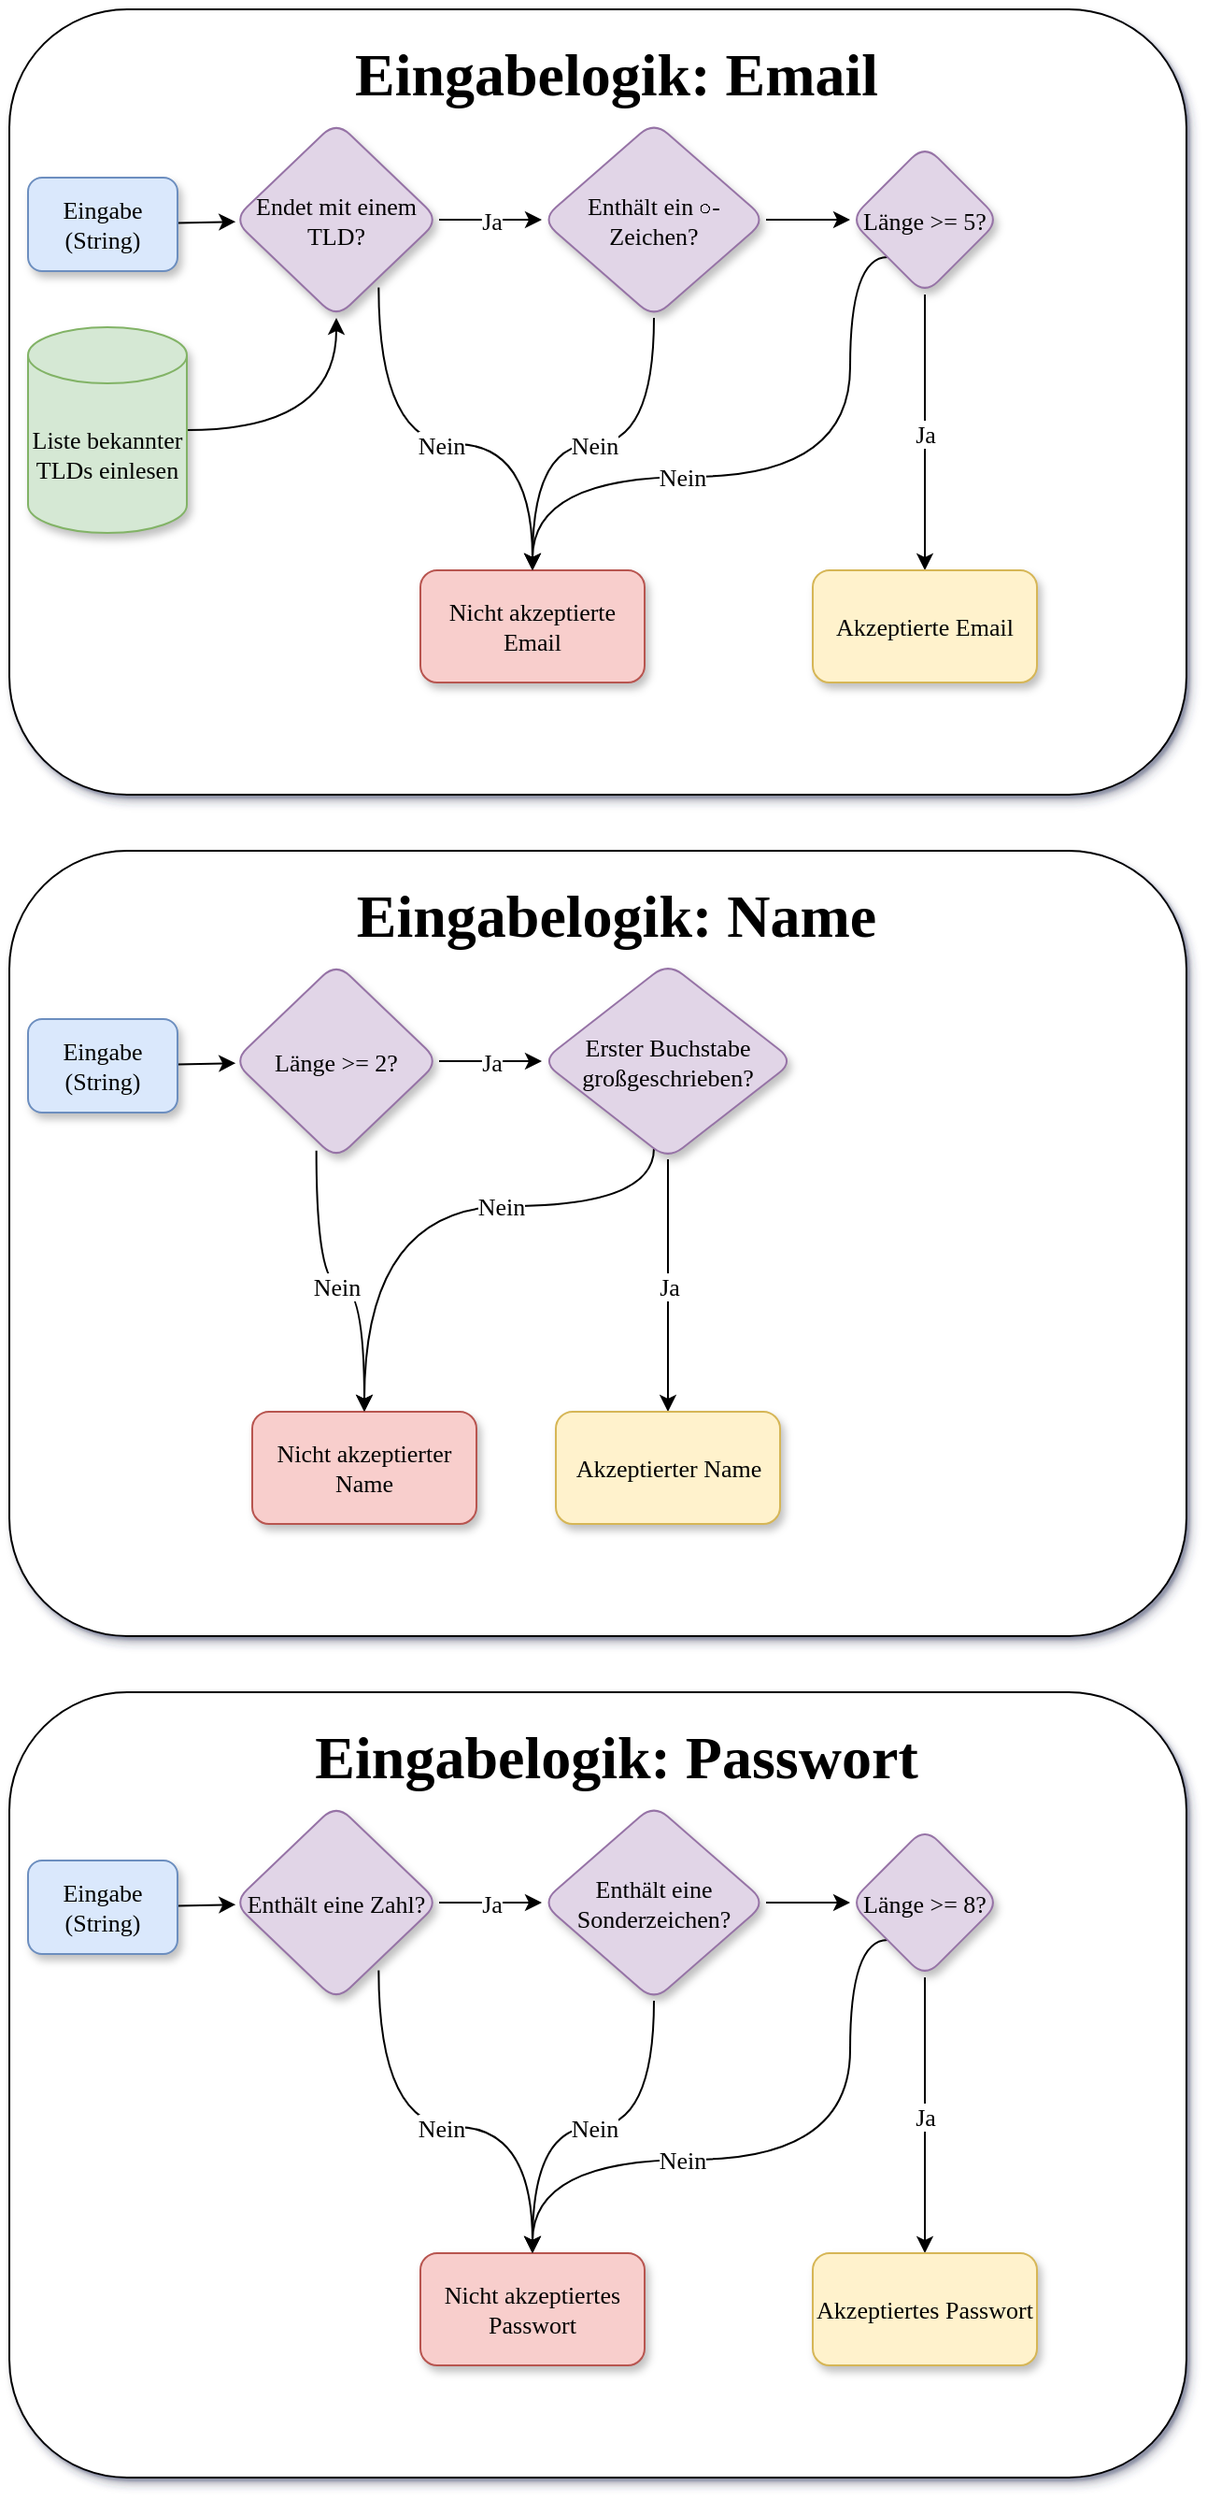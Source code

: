 <mxfile>
    <diagram id="lfLb2WwZ2UiKF7EQ_sHb" name="Page-1">
        <mxGraphModel dx="1222" dy="917" grid="0" gridSize="10" guides="1" tooltips="1" connect="1" arrows="1" fold="1" page="1" pageScale="1" pageWidth="850" pageHeight="1100" math="0" shadow="1">
            <root>
                <mxCell id="0"/>
                <mxCell id="1" parent="0"/>
                <mxCell id="2" value="" style="rounded=1;whiteSpace=wrap;html=1;labelBorderColor=none;gradientColor=none;shadow=1;sketch=0;fontFamily=Source Sans Pro;fontSource=https%3A%2F%2Ffonts.googleapis.com%2Fcss%3Ffamily%3DSource%2BSans%2BPro;" vertex="1" parent="1">
                    <mxGeometry x="20" y="40" width="630" height="420" as="geometry"/>
                </mxCell>
                <mxCell id="3" value="Eingabelogik: Email" style="text;html=1;strokeColor=none;fillColor=none;align=center;verticalAlign=middle;whiteSpace=wrap;rounded=0;fontStyle=1;fontSize=32;fontFamily=Source Sans Pro;sketch=0;fontSource=https%3A%2F%2Ffonts.googleapis.com%2Fcss%3Ffamily%3DSource%2BSans%2BPro;" vertex="1" parent="1">
                    <mxGeometry x="140" y="60" width="410" height="30" as="geometry"/>
                </mxCell>
                <mxCell id="9" value="" style="edgeStyle=none;html=1;fontFamily=Source Sans Pro;fontSize=17;sketch=0;fontSource=https%3A%2F%2Ffonts.googleapis.com%2Fcss%3Ffamily%3DSource%2BSans%2BPro;" edge="1" parent="1" source="4" target="8">
                    <mxGeometry relative="1" as="geometry"/>
                </mxCell>
                <mxCell id="4" value="&lt;font style=&quot;font-size: 13px;&quot;&gt;Eingabe (String)&lt;/font&gt;" style="rounded=1;whiteSpace=wrap;html=1;shadow=1;labelBorderColor=none;sketch=0;fontFamily=Source Sans Pro;fontSize=13;fontSource=https%3A%2F%2Ffonts.googleapis.com%2Fcss%3Ffamily%3DSource%2BSans%2BPro;fillColor=#dae8fc;strokeColor=#6c8ebf;" vertex="1" parent="1">
                    <mxGeometry x="30" y="130" width="80" height="50" as="geometry"/>
                </mxCell>
                <mxCell id="11" style="edgeStyle=orthogonalEdgeStyle;curved=1;html=1;fontFamily=Source Sans Pro;fontSize=13;sketch=0;fontSource=https%3A%2F%2Ffonts.googleapis.com%2Fcss%3Ffamily%3DSource%2BSans%2BPro;entryX=0.5;entryY=1;entryDx=0;entryDy=0;" edge="1" parent="1" source="5" target="8">
                    <mxGeometry relative="1" as="geometry">
                        <mxPoint x="205" y="190" as="targetPoint"/>
                    </mxGeometry>
                </mxCell>
                <mxCell id="5" value="Liste bekannter TLDs einlesen" style="shape=cylinder3;whiteSpace=wrap;html=1;boundedLbl=1;backgroundOutline=1;size=15;shadow=1;labelBorderColor=none;sketch=0;fontFamily=Source Sans Pro;fontSize=13;fontSource=https%3A%2F%2Ffonts.googleapis.com%2Fcss%3Ffamily%3DSource%2BSans%2BPro;fillColor=#d5e8d4;strokeColor=#82b366;" vertex="1" parent="1">
                    <mxGeometry x="30" y="210" width="85" height="110" as="geometry"/>
                </mxCell>
                <mxCell id="16" value="Nein" style="edgeStyle=orthogonalEdgeStyle;curved=1;sketch=0;html=1;fontFamily=Source Sans Pro;fontSize=13;exitX=0.706;exitY=0.845;exitDx=0;exitDy=0;exitPerimeter=0;fontSource=https%3A%2F%2Ffonts.googleapis.com%2Fcss%3Ffamily%3DSource%2BSans%2BPro;" edge="1" parent="1" source="8" target="12">
                    <mxGeometry relative="1" as="geometry"/>
                </mxCell>
                <mxCell id="19" value="Ja" style="edgeStyle=orthogonalEdgeStyle;curved=1;sketch=0;html=1;entryX=0;entryY=0.5;entryDx=0;entryDy=0;fontFamily=Source Sans Pro;fontSource=https%3A%2F%2Ffonts.googleapis.com%2Fcss%3Ffamily%3DSource%2BSans%2BPro;fontSize=13;" edge="1" parent="1" source="8" target="17">
                    <mxGeometry relative="1" as="geometry"/>
                </mxCell>
                <mxCell id="8" value="&lt;font style=&quot;font-size: 13px;&quot;&gt;Endet mit einem TLD?&lt;/font&gt;" style="rhombus;whiteSpace=wrap;html=1;fontSize=13;fontFamily=Source Sans Pro;rounded=1;shadow=1;labelBorderColor=none;sketch=0;fontSource=https%3A%2F%2Ffonts.googleapis.com%2Fcss%3Ffamily%3DSource%2BSans%2BPro;fillColor=#e1d5e7;strokeColor=#9673a6;" vertex="1" parent="1">
                    <mxGeometry x="140" y="100" width="110" height="105" as="geometry"/>
                </mxCell>
                <mxCell id="12" value="Nicht akzeptierte Email" style="rounded=1;whiteSpace=wrap;html=1;shadow=1;labelBorderColor=none;sketch=0;fontFamily=Source Sans Pro;fontSize=13;fillColor=#f8cecc;strokeColor=#b85450;fontSource=https%3A%2F%2Ffonts.googleapis.com%2Fcss%3Ffamily%3DSource%2BSans%2BPro;" vertex="1" parent="1">
                    <mxGeometry x="240" y="340" width="120" height="60" as="geometry"/>
                </mxCell>
                <mxCell id="20" value="Nein" style="edgeStyle=orthogonalEdgeStyle;curved=1;sketch=0;html=1;fontFamily=Source Sans Pro;fontSource=https%3A%2F%2Ffonts.googleapis.com%2Fcss%3Ffamily%3DSource%2BSans%2BPro;fontSize=13;" edge="1" parent="1" source="17" target="12">
                    <mxGeometry relative="1" as="geometry"/>
                </mxCell>
                <mxCell id="22" value="" style="edgeStyle=orthogonalEdgeStyle;curved=1;sketch=0;html=1;fontFamily=Source Sans Pro;fontSource=https%3A%2F%2Ffonts.googleapis.com%2Fcss%3Ffamily%3DSource%2BSans%2BPro;fontSize=13;" edge="1" parent="1" source="17" target="21">
                    <mxGeometry relative="1" as="geometry"/>
                </mxCell>
                <mxCell id="17" value="Enthält ein `@`-Zeichen?" style="rhombus;whiteSpace=wrap;html=1;fontSize=13;fontFamily=Source Sans Pro;rounded=1;shadow=1;labelBorderColor=none;sketch=0;fontSource=https%3A%2F%2Ffonts.googleapis.com%2Fcss%3Ffamily%3DSource%2BSans%2BPro;fillColor=#e1d5e7;strokeColor=#9673a6;" vertex="1" parent="1">
                    <mxGeometry x="305" y="100" width="120" height="105" as="geometry"/>
                </mxCell>
                <mxCell id="23" value="Nein" style="edgeStyle=orthogonalEdgeStyle;curved=1;sketch=0;html=1;fontFamily=Source Sans Pro;fontSource=https%3A%2F%2Ffonts.googleapis.com%2Fcss%3Ffamily%3DSource%2BSans%2BPro;fontSize=13;exitX=0;exitY=1;exitDx=0;exitDy=0;" edge="1" parent="1" source="21" target="12">
                    <mxGeometry x="0.273" relative="1" as="geometry">
                        <Array as="points">
                            <mxPoint x="470" y="173"/>
                            <mxPoint x="470" y="290"/>
                            <mxPoint x="300" y="290"/>
                        </Array>
                        <mxPoint as="offset"/>
                    </mxGeometry>
                </mxCell>
                <mxCell id="26" value="Ja" style="edgeStyle=orthogonalEdgeStyle;curved=1;sketch=0;html=1;fontFamily=Source Sans Pro;fontSource=https%3A%2F%2Ffonts.googleapis.com%2Fcss%3Ffamily%3DSource%2BSans%2BPro;fontSize=13;" edge="1" parent="1" source="21" target="24">
                    <mxGeometry relative="1" as="geometry"/>
                </mxCell>
                <mxCell id="21" value="Länge &amp;gt;= 5?" style="rhombus;whiteSpace=wrap;html=1;fontSize=13;fontFamily=Source Sans Pro;rounded=1;shadow=1;labelBorderColor=none;sketch=0;fontSource=https%3A%2F%2Ffonts.googleapis.com%2Fcss%3Ffamily%3DSource%2BSans%2BPro;fillColor=#e1d5e7;strokeColor=#9673a6;" vertex="1" parent="1">
                    <mxGeometry x="470" y="112.5" width="80" height="80" as="geometry"/>
                </mxCell>
                <mxCell id="24" value="Akzeptierte Email" style="rounded=1;whiteSpace=wrap;html=1;shadow=1;labelBorderColor=none;sketch=0;fontFamily=Source Sans Pro;fontSize=13;fillColor=#fff2cc;strokeColor=#d6b656;fontSource=https%3A%2F%2Ffonts.googleapis.com%2Fcss%3Ffamily%3DSource%2BSans%2BPro;" vertex="1" parent="1">
                    <mxGeometry x="450" y="340" width="120" height="60" as="geometry"/>
                </mxCell>
                <mxCell id="27" value="" style="rounded=1;whiteSpace=wrap;html=1;labelBorderColor=none;gradientColor=none;shadow=1;sketch=0;fontFamily=Source Sans Pro;fontSource=https%3A%2F%2Ffonts.googleapis.com%2Fcss%3Ffamily%3DSource%2BSans%2BPro;" vertex="1" parent="1">
                    <mxGeometry x="20" y="490" width="630" height="420" as="geometry"/>
                </mxCell>
                <mxCell id="28" value="Eingabelogik: Name" style="text;html=1;strokeColor=none;fillColor=none;align=center;verticalAlign=middle;whiteSpace=wrap;rounded=0;fontStyle=1;fontSize=32;fontFamily=Source Sans Pro;sketch=0;fontSource=https%3A%2F%2Ffonts.googleapis.com%2Fcss%3Ffamily%3DSource%2BSans%2BPro;" vertex="1" parent="1">
                    <mxGeometry x="140" y="510" width="410" height="30" as="geometry"/>
                </mxCell>
                <mxCell id="29" value="" style="edgeStyle=none;html=1;fontFamily=Source Sans Pro;fontSize=17;sketch=0;fontSource=https%3A%2F%2Ffonts.googleapis.com%2Fcss%3Ffamily%3DSource%2BSans%2BPro;" edge="1" parent="1" source="30" target="35">
                    <mxGeometry relative="1" as="geometry"/>
                </mxCell>
                <mxCell id="30" value="&lt;font style=&quot;font-size: 13px;&quot;&gt;Eingabe (String)&lt;/font&gt;" style="rounded=1;whiteSpace=wrap;html=1;shadow=1;labelBorderColor=none;sketch=0;fontFamily=Source Sans Pro;fontSize=13;fontSource=https%3A%2F%2Ffonts.googleapis.com%2Fcss%3Ffamily%3DSource%2BSans%2BPro;fillColor=#dae8fc;strokeColor=#6c8ebf;" vertex="1" parent="1">
                    <mxGeometry x="30" y="580" width="80" height="50" as="geometry"/>
                </mxCell>
                <mxCell id="33" value="Nein" style="edgeStyle=orthogonalEdgeStyle;curved=1;sketch=0;html=1;fontFamily=Source Sans Pro;fontSize=13;exitX=0.403;exitY=0.956;exitDx=0;exitDy=0;exitPerimeter=0;fontSource=https%3A%2F%2Ffonts.googleapis.com%2Fcss%3Ffamily%3DSource%2BSans%2BPro;" edge="1" parent="1" source="35" target="36">
                    <mxGeometry relative="1" as="geometry"/>
                </mxCell>
                <mxCell id="34" value="Ja" style="edgeStyle=orthogonalEdgeStyle;curved=1;sketch=0;html=1;entryX=0;entryY=0.5;entryDx=0;entryDy=0;fontFamily=Source Sans Pro;fontSource=https%3A%2F%2Ffonts.googleapis.com%2Fcss%3Ffamily%3DSource%2BSans%2BPro;fontSize=13;" edge="1" parent="1" source="35" target="39">
                    <mxGeometry relative="1" as="geometry"/>
                </mxCell>
                <mxCell id="35" value="Länge &amp;gt;= 2?" style="rhombus;whiteSpace=wrap;html=1;fontSize=13;fontFamily=Source Sans Pro;rounded=1;shadow=1;labelBorderColor=none;sketch=0;fontSource=https%3A%2F%2Ffonts.googleapis.com%2Fcss%3Ffamily%3DSource%2BSans%2BPro;fillColor=#e1d5e7;strokeColor=#9673a6;" vertex="1" parent="1">
                    <mxGeometry x="140" y="550" width="110" height="105" as="geometry"/>
                </mxCell>
                <mxCell id="36" value="Nicht akzeptierter Name" style="rounded=1;whiteSpace=wrap;html=1;shadow=1;labelBorderColor=none;sketch=0;fontFamily=Source Sans Pro;fontSize=13;fillColor=#f8cecc;strokeColor=#b85450;fontSource=https%3A%2F%2Ffonts.googleapis.com%2Fcss%3Ffamily%3DSource%2BSans%2BPro;" vertex="1" parent="1">
                    <mxGeometry x="150" y="790" width="120" height="60" as="geometry"/>
                </mxCell>
                <mxCell id="37" value="Nein" style="edgeStyle=orthogonalEdgeStyle;curved=1;sketch=0;html=1;fontFamily=Source Sans Pro;fontSource=https%3A%2F%2Ffonts.googleapis.com%2Fcss%3Ffamily%3DSource%2BSans%2BPro;fontSize=13;" edge="1" parent="1" source="39" target="36">
                    <mxGeometry x="-0.241" relative="1" as="geometry">
                        <Array as="points">
                            <mxPoint x="365" y="680"/>
                            <mxPoint x="210" y="680"/>
                        </Array>
                        <mxPoint as="offset"/>
                    </mxGeometry>
                </mxCell>
                <mxCell id="44" value="Ja" style="edgeStyle=orthogonalEdgeStyle;curved=1;sketch=0;html=1;entryX=0.5;entryY=0;entryDx=0;entryDy=0;fontFamily=Source Sans Pro;fontSource=https%3A%2F%2Ffonts.googleapis.com%2Fcss%3Ffamily%3DSource%2BSans%2BPro;fontSize=13;" edge="1" parent="1" source="39" target="43">
                    <mxGeometry relative="1" as="geometry"/>
                </mxCell>
                <mxCell id="39" value="Erster Buchstabe großgeschrieben?" style="rhombus;whiteSpace=wrap;html=1;fontSize=13;fontFamily=Source Sans Pro;rounded=1;shadow=1;labelBorderColor=none;sketch=0;fontSource=https%3A%2F%2Ffonts.googleapis.com%2Fcss%3Ffamily%3DSource%2BSans%2BPro;fillColor=#e1d5e7;strokeColor=#9673a6;" vertex="1" parent="1">
                    <mxGeometry x="305" y="550" width="135" height="105" as="geometry"/>
                </mxCell>
                <mxCell id="43" value="Akzeptierter Name" style="rounded=1;whiteSpace=wrap;html=1;shadow=1;labelBorderColor=none;sketch=0;fontFamily=Source Sans Pro;fontSize=13;fillColor=#fff2cc;strokeColor=#d6b656;fontSource=https%3A%2F%2Ffonts.googleapis.com%2Fcss%3Ffamily%3DSource%2BSans%2BPro;" vertex="1" parent="1">
                    <mxGeometry x="312.5" y="790" width="120" height="60" as="geometry"/>
                </mxCell>
                <mxCell id="73" value="" style="rounded=1;whiteSpace=wrap;html=1;labelBorderColor=none;gradientColor=none;shadow=1;sketch=0;fontFamily=Source Sans Pro;fontSource=https%3A%2F%2Ffonts.googleapis.com%2Fcss%3Ffamily%3DSource%2BSans%2BPro;" vertex="1" parent="1">
                    <mxGeometry x="20" y="940" width="630" height="420" as="geometry"/>
                </mxCell>
                <mxCell id="74" value="Eingabelogik: Passwort" style="text;html=1;strokeColor=none;fillColor=none;align=center;verticalAlign=middle;whiteSpace=wrap;rounded=0;fontStyle=1;fontSize=32;fontFamily=Source Sans Pro;sketch=0;fontSource=https%3A%2F%2Ffonts.googleapis.com%2Fcss%3Ffamily%3DSource%2BSans%2BPro;" vertex="1" parent="1">
                    <mxGeometry x="140" y="960" width="410" height="30" as="geometry"/>
                </mxCell>
                <mxCell id="75" value="" style="edgeStyle=none;html=1;fontFamily=Source Sans Pro;fontSize=17;sketch=0;fontSource=https%3A%2F%2Ffonts.googleapis.com%2Fcss%3Ffamily%3DSource%2BSans%2BPro;" edge="1" parent="1" source="76" target="81">
                    <mxGeometry relative="1" as="geometry"/>
                </mxCell>
                <mxCell id="76" value="&lt;font style=&quot;font-size: 13px;&quot;&gt;Eingabe (String)&lt;/font&gt;" style="rounded=1;whiteSpace=wrap;html=1;shadow=1;labelBorderColor=none;sketch=0;fontFamily=Source Sans Pro;fontSize=13;fontSource=https%3A%2F%2Ffonts.googleapis.com%2Fcss%3Ffamily%3DSource%2BSans%2BPro;fillColor=#dae8fc;strokeColor=#6c8ebf;" vertex="1" parent="1">
                    <mxGeometry x="30" y="1030" width="80" height="50" as="geometry"/>
                </mxCell>
                <mxCell id="79" value="Nein" style="edgeStyle=orthogonalEdgeStyle;curved=1;sketch=0;html=1;fontFamily=Source Sans Pro;fontSize=13;exitX=0.706;exitY=0.845;exitDx=0;exitDy=0;exitPerimeter=0;fontSource=https%3A%2F%2Ffonts.googleapis.com%2Fcss%3Ffamily%3DSource%2BSans%2BPro;" edge="1" parent="1" source="81" target="82">
                    <mxGeometry relative="1" as="geometry"/>
                </mxCell>
                <mxCell id="80" value="Ja" style="edgeStyle=orthogonalEdgeStyle;curved=1;sketch=0;html=1;entryX=0;entryY=0.5;entryDx=0;entryDy=0;fontFamily=Source Sans Pro;fontSource=https%3A%2F%2Ffonts.googleapis.com%2Fcss%3Ffamily%3DSource%2BSans%2BPro;fontSize=13;" edge="1" parent="1" source="81" target="85">
                    <mxGeometry relative="1" as="geometry"/>
                </mxCell>
                <mxCell id="81" value="Enthält eine Zahl?" style="rhombus;whiteSpace=wrap;html=1;fontSize=13;fontFamily=Source Sans Pro;rounded=1;shadow=1;labelBorderColor=none;sketch=0;fontSource=https%3A%2F%2Ffonts.googleapis.com%2Fcss%3Ffamily%3DSource%2BSans%2BPro;fillColor=#e1d5e7;strokeColor=#9673a6;" vertex="1" parent="1">
                    <mxGeometry x="140" y="1000" width="110" height="105" as="geometry"/>
                </mxCell>
                <mxCell id="82" value="Nicht akzeptiertes Passwort" style="rounded=1;whiteSpace=wrap;html=1;shadow=1;labelBorderColor=none;sketch=0;fontFamily=Source Sans Pro;fontSize=13;fillColor=#f8cecc;strokeColor=#b85450;fontSource=https%3A%2F%2Ffonts.googleapis.com%2Fcss%3Ffamily%3DSource%2BSans%2BPro;" vertex="1" parent="1">
                    <mxGeometry x="240" y="1240" width="120" height="60" as="geometry"/>
                </mxCell>
                <mxCell id="83" value="Nein" style="edgeStyle=orthogonalEdgeStyle;curved=1;sketch=0;html=1;fontFamily=Source Sans Pro;fontSource=https%3A%2F%2Ffonts.googleapis.com%2Fcss%3Ffamily%3DSource%2BSans%2BPro;fontSize=13;" edge="1" parent="1" source="85" target="82">
                    <mxGeometry relative="1" as="geometry"/>
                </mxCell>
                <mxCell id="84" value="" style="edgeStyle=orthogonalEdgeStyle;curved=1;sketch=0;html=1;fontFamily=Source Sans Pro;fontSource=https%3A%2F%2Ffonts.googleapis.com%2Fcss%3Ffamily%3DSource%2BSans%2BPro;fontSize=13;" edge="1" parent="1" source="85" target="88">
                    <mxGeometry relative="1" as="geometry"/>
                </mxCell>
                <mxCell id="85" value="Enthält eine Sonderzeichen?" style="rhombus;whiteSpace=wrap;html=1;fontSize=13;fontFamily=Source Sans Pro;rounded=1;shadow=1;labelBorderColor=none;sketch=0;fontSource=https%3A%2F%2Ffonts.googleapis.com%2Fcss%3Ffamily%3DSource%2BSans%2BPro;fillColor=#e1d5e7;strokeColor=#9673a6;" vertex="1" parent="1">
                    <mxGeometry x="305" y="1000" width="120" height="105" as="geometry"/>
                </mxCell>
                <mxCell id="86" value="Nein" style="edgeStyle=orthogonalEdgeStyle;curved=1;sketch=0;html=1;fontFamily=Source Sans Pro;fontSource=https%3A%2F%2Ffonts.googleapis.com%2Fcss%3Ffamily%3DSource%2BSans%2BPro;fontSize=13;exitX=0;exitY=1;exitDx=0;exitDy=0;" edge="1" parent="1" source="88" target="82">
                    <mxGeometry x="0.273" relative="1" as="geometry">
                        <Array as="points">
                            <mxPoint x="470" y="1073"/>
                            <mxPoint x="470" y="1190"/>
                            <mxPoint x="300" y="1190"/>
                        </Array>
                        <mxPoint as="offset"/>
                    </mxGeometry>
                </mxCell>
                <mxCell id="87" value="Ja" style="edgeStyle=orthogonalEdgeStyle;curved=1;sketch=0;html=1;fontFamily=Source Sans Pro;fontSource=https%3A%2F%2Ffonts.googleapis.com%2Fcss%3Ffamily%3DSource%2BSans%2BPro;fontSize=13;" edge="1" parent="1" source="88" target="89">
                    <mxGeometry relative="1" as="geometry"/>
                </mxCell>
                <mxCell id="88" value="Länge &amp;gt;= 8?" style="rhombus;whiteSpace=wrap;html=1;fontSize=13;fontFamily=Source Sans Pro;rounded=1;shadow=1;labelBorderColor=none;sketch=0;fontSource=https%3A%2F%2Ffonts.googleapis.com%2Fcss%3Ffamily%3DSource%2BSans%2BPro;fillColor=#e1d5e7;strokeColor=#9673a6;" vertex="1" parent="1">
                    <mxGeometry x="470" y="1012.5" width="80" height="80" as="geometry"/>
                </mxCell>
                <mxCell id="89" value="Akzeptiertes Passwort" style="rounded=1;whiteSpace=wrap;html=1;shadow=1;labelBorderColor=none;sketch=0;fontFamily=Source Sans Pro;fontSize=13;fillColor=#fff2cc;strokeColor=#d6b656;fontSource=https%3A%2F%2Ffonts.googleapis.com%2Fcss%3Ffamily%3DSource%2BSans%2BPro;" vertex="1" parent="1">
                    <mxGeometry x="450" y="1240" width="120" height="60" as="geometry"/>
                </mxCell>
            </root>
        </mxGraphModel>
    </diagram>
</mxfile>